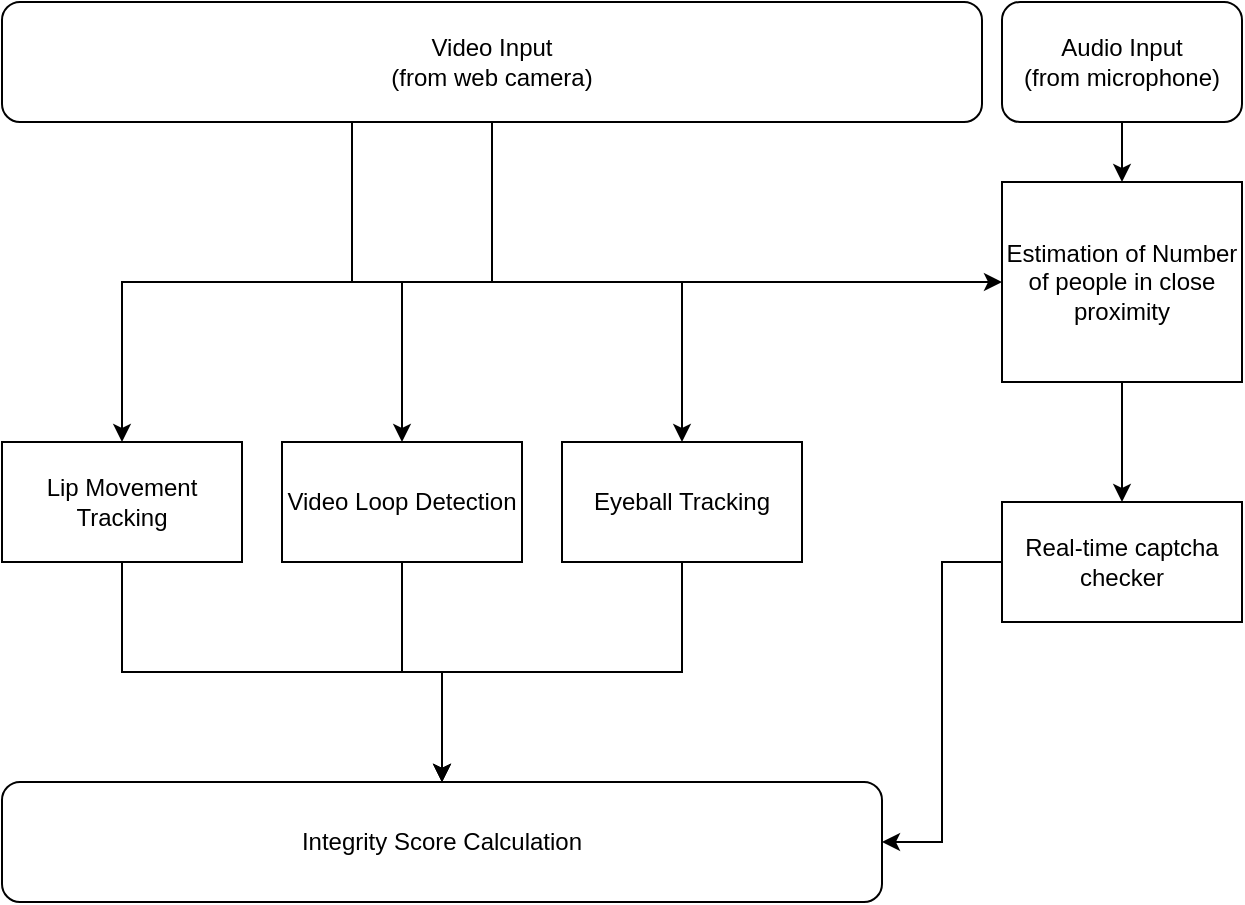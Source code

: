 <mxfile version="24.2.5" type="device">
  <diagram name="Page-1" id="CBX8DuRWFHSd9k9iUQyx">
    <mxGraphModel dx="1434" dy="772" grid="1" gridSize="10" guides="1" tooltips="1" connect="1" arrows="1" fold="1" page="1" pageScale="1" pageWidth="850" pageHeight="1100" math="0" shadow="0">
      <root>
        <mxCell id="0" />
        <mxCell id="1" parent="0" />
        <mxCell id="UTreJQpXNQQC-au90p6x-26" style="edgeStyle=orthogonalEdgeStyle;rounded=0;orthogonalLoop=1;jettySize=auto;html=1;entryX=0.5;entryY=0;entryDx=0;entryDy=0;" edge="1" parent="1" source="UTreJQpXNQQC-au90p6x-1" target="UTreJQpXNQQC-au90p6x-12">
          <mxGeometry relative="1" as="geometry" />
        </mxCell>
        <mxCell id="UTreJQpXNQQC-au90p6x-1" value="Video Loop Detection" style="rounded=0;whiteSpace=wrap;html=1;" vertex="1" parent="1">
          <mxGeometry x="240" y="240" width="120" height="60" as="geometry" />
        </mxCell>
        <mxCell id="UTreJQpXNQQC-au90p6x-23" style="edgeStyle=orthogonalEdgeStyle;rounded=0;orthogonalLoop=1;jettySize=auto;html=1;" edge="1" parent="1" source="UTreJQpXNQQC-au90p6x-2" target="UTreJQpXNQQC-au90p6x-12">
          <mxGeometry relative="1" as="geometry" />
        </mxCell>
        <mxCell id="UTreJQpXNQQC-au90p6x-2" value="Lip Movement Tracking" style="rounded=0;whiteSpace=wrap;html=1;" vertex="1" parent="1">
          <mxGeometry x="100" y="240" width="120" height="60" as="geometry" />
        </mxCell>
        <mxCell id="UTreJQpXNQQC-au90p6x-25" style="edgeStyle=orthogonalEdgeStyle;rounded=0;orthogonalLoop=1;jettySize=auto;html=1;entryX=0.5;entryY=0;entryDx=0;entryDy=0;" edge="1" parent="1" source="UTreJQpXNQQC-au90p6x-4" target="UTreJQpXNQQC-au90p6x-12">
          <mxGeometry relative="1" as="geometry" />
        </mxCell>
        <mxCell id="UTreJQpXNQQC-au90p6x-4" value="Eyeball Tracking" style="rounded=0;whiteSpace=wrap;html=1;" vertex="1" parent="1">
          <mxGeometry x="380" y="240" width="120" height="60" as="geometry" />
        </mxCell>
        <mxCell id="UTreJQpXNQQC-au90p6x-27" style="edgeStyle=orthogonalEdgeStyle;rounded=0;orthogonalLoop=1;jettySize=auto;html=1;entryX=1;entryY=0.5;entryDx=0;entryDy=0;" edge="1" parent="1" source="UTreJQpXNQQC-au90p6x-6" target="UTreJQpXNQQC-au90p6x-12">
          <mxGeometry relative="1" as="geometry" />
        </mxCell>
        <mxCell id="UTreJQpXNQQC-au90p6x-6" value="Real-time captcha checker" style="rounded=0;whiteSpace=wrap;html=1;" vertex="1" parent="1">
          <mxGeometry x="600" y="270" width="120" height="60" as="geometry" />
        </mxCell>
        <mxCell id="UTreJQpXNQQC-au90p6x-13" style="edgeStyle=orthogonalEdgeStyle;rounded=0;orthogonalLoop=1;jettySize=auto;html=1;entryX=0.5;entryY=0;entryDx=0;entryDy=0;" edge="1" parent="1" source="UTreJQpXNQQC-au90p6x-7" target="UTreJQpXNQQC-au90p6x-2">
          <mxGeometry relative="1" as="geometry" />
        </mxCell>
        <mxCell id="UTreJQpXNQQC-au90p6x-14" style="edgeStyle=orthogonalEdgeStyle;rounded=0;orthogonalLoop=1;jettySize=auto;html=1;exitX=0.5;exitY=1;exitDx=0;exitDy=0;entryX=0.5;entryY=0;entryDx=0;entryDy=0;" edge="1" parent="1" source="UTreJQpXNQQC-au90p6x-7" target="UTreJQpXNQQC-au90p6x-1">
          <mxGeometry relative="1" as="geometry" />
        </mxCell>
        <mxCell id="UTreJQpXNQQC-au90p6x-15" style="edgeStyle=orthogonalEdgeStyle;rounded=0;orthogonalLoop=1;jettySize=auto;html=1;entryX=0.5;entryY=0;entryDx=0;entryDy=0;" edge="1" parent="1" source="UTreJQpXNQQC-au90p6x-7" target="UTreJQpXNQQC-au90p6x-4">
          <mxGeometry relative="1" as="geometry" />
        </mxCell>
        <mxCell id="UTreJQpXNQQC-au90p6x-20" style="edgeStyle=orthogonalEdgeStyle;rounded=0;orthogonalLoop=1;jettySize=auto;html=1;entryX=0;entryY=0.5;entryDx=0;entryDy=0;" edge="1" parent="1" source="UTreJQpXNQQC-au90p6x-7" target="UTreJQpXNQQC-au90p6x-21">
          <mxGeometry relative="1" as="geometry">
            <mxPoint x="600" y="155" as="targetPoint" />
            <Array as="points">
              <mxPoint x="275" y="160" />
            </Array>
          </mxGeometry>
        </mxCell>
        <mxCell id="UTreJQpXNQQC-au90p6x-7" value="Video Input&lt;div&gt;(from web camera)&lt;/div&gt;" style="rounded=1;whiteSpace=wrap;html=1;" vertex="1" parent="1">
          <mxGeometry x="100" y="20" width="490" height="60" as="geometry" />
        </mxCell>
        <mxCell id="UTreJQpXNQQC-au90p6x-28" style="edgeStyle=orthogonalEdgeStyle;rounded=0;orthogonalLoop=1;jettySize=auto;html=1;entryX=0.5;entryY=0;entryDx=0;entryDy=0;" edge="1" parent="1" source="UTreJQpXNQQC-au90p6x-11" target="UTreJQpXNQQC-au90p6x-21">
          <mxGeometry relative="1" as="geometry" />
        </mxCell>
        <mxCell id="UTreJQpXNQQC-au90p6x-11" value="Audio Input&lt;div&gt;(from microphone)&lt;/div&gt;" style="rounded=1;whiteSpace=wrap;html=1;" vertex="1" parent="1">
          <mxGeometry x="600" y="20" width="120" height="60" as="geometry" />
        </mxCell>
        <mxCell id="UTreJQpXNQQC-au90p6x-12" value="Integrity Score Calculation" style="rounded=1;whiteSpace=wrap;html=1;" vertex="1" parent="1">
          <mxGeometry x="100" y="410" width="440" height="60" as="geometry" />
        </mxCell>
        <mxCell id="UTreJQpXNQQC-au90p6x-22" style="edgeStyle=orthogonalEdgeStyle;rounded=0;orthogonalLoop=1;jettySize=auto;html=1;entryX=0.5;entryY=0;entryDx=0;entryDy=0;" edge="1" parent="1" source="UTreJQpXNQQC-au90p6x-21" target="UTreJQpXNQQC-au90p6x-6">
          <mxGeometry relative="1" as="geometry" />
        </mxCell>
        <mxCell id="UTreJQpXNQQC-au90p6x-21" value="Estimation of Number of people in close proximity" style="rounded=0;whiteSpace=wrap;html=1;" vertex="1" parent="1">
          <mxGeometry x="600" y="110" width="120" height="100" as="geometry" />
        </mxCell>
      </root>
    </mxGraphModel>
  </diagram>
</mxfile>
